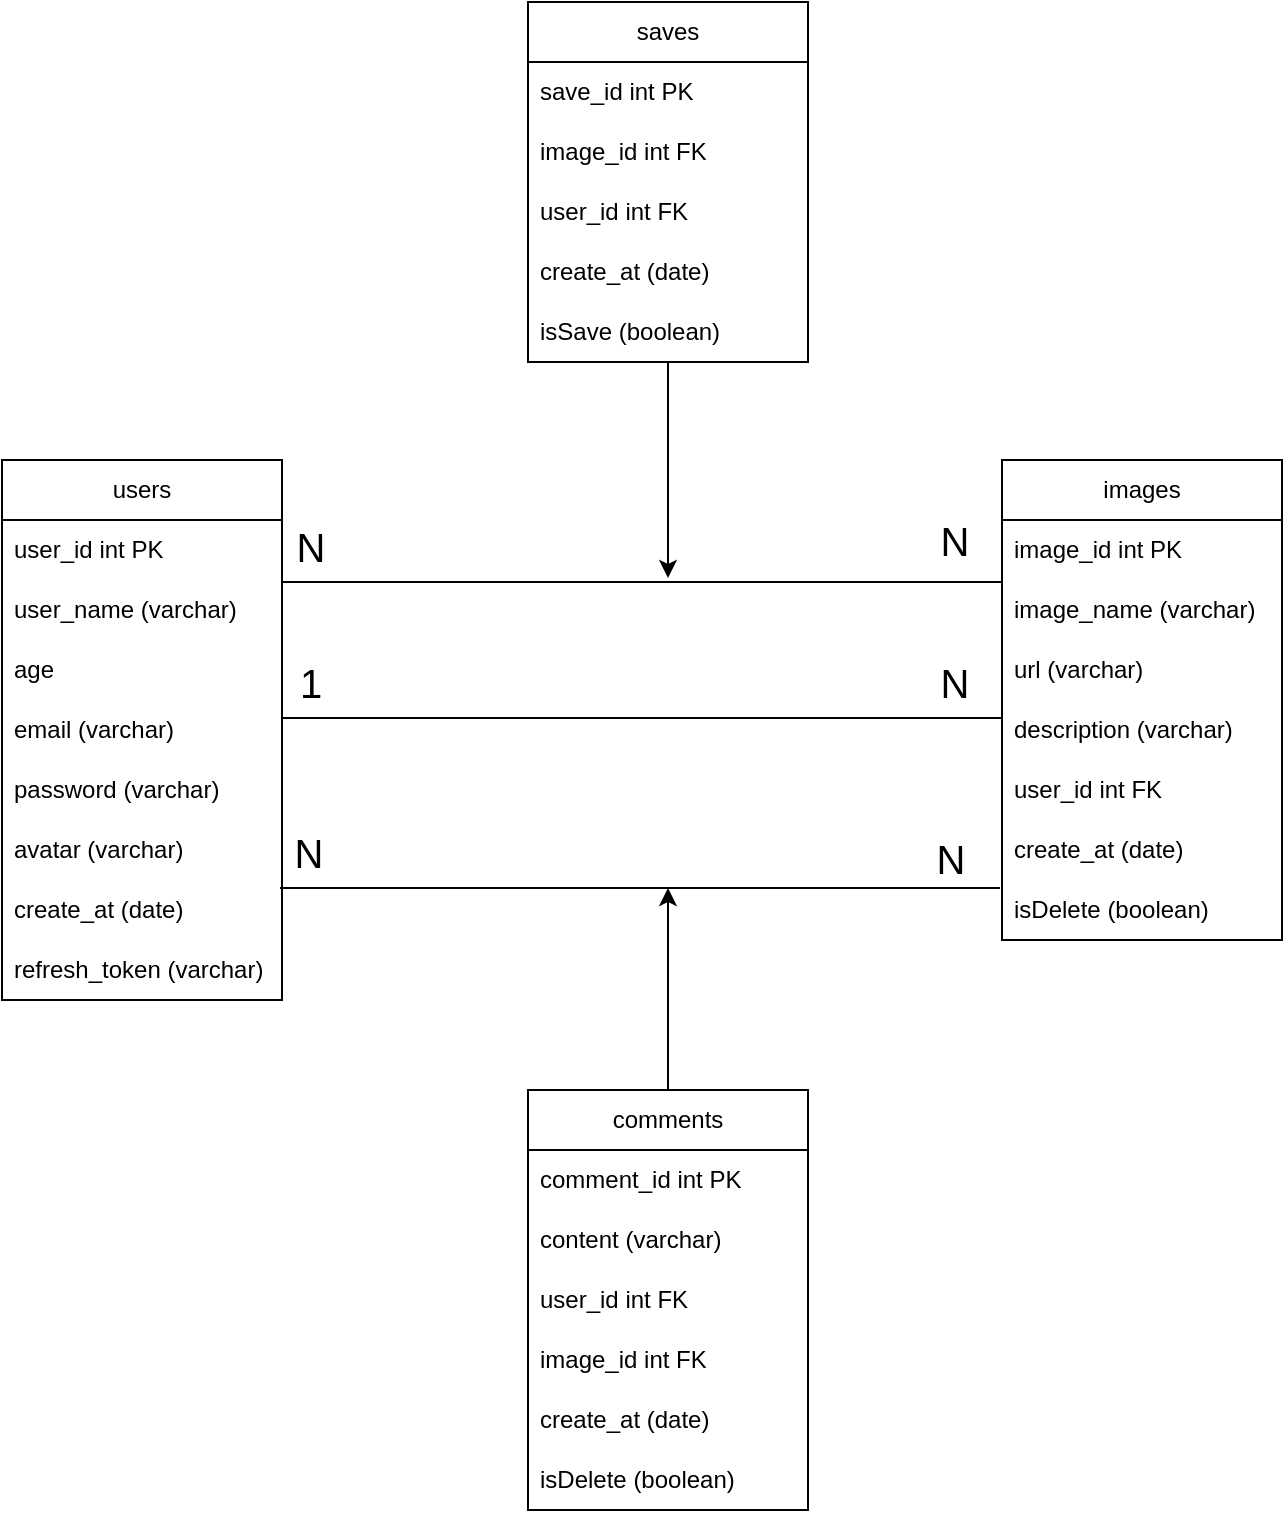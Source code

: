 <mxfile version="23.1.5" type="device">
  <diagram name="Trang-1" id="ywbufYvQSTnHRG4Bkjss">
    <mxGraphModel dx="1500" dy="887" grid="1" gridSize="8" guides="1" tooltips="1" connect="1" arrows="1" fold="1" page="1" pageScale="1" pageWidth="827" pageHeight="1169" math="0" shadow="0">
      <root>
        <mxCell id="0" />
        <mxCell id="1" parent="0" />
        <mxCell id="A-NtmuC91Kbvmn2ThL63-1" value="users" style="swimlane;fontStyle=0;childLayout=stackLayout;horizontal=1;startSize=30;horizontalStack=0;resizeParent=1;resizeParentMax=0;resizeLast=0;collapsible=1;marginBottom=0;whiteSpace=wrap;html=1;" vertex="1" parent="1">
          <mxGeometry x="120" y="245" width="140" height="270" as="geometry">
            <mxRectangle x="110" y="90" width="70" height="30" as="alternateBounds" />
          </mxGeometry>
        </mxCell>
        <mxCell id="A-NtmuC91Kbvmn2ThL63-2" value="user_id int PK" style="text;strokeColor=none;fillColor=none;align=left;verticalAlign=middle;spacingLeft=4;spacingRight=4;overflow=hidden;points=[[0,0.5],[1,0.5]];portConstraint=eastwest;rotatable=0;whiteSpace=wrap;html=1;" vertex="1" parent="A-NtmuC91Kbvmn2ThL63-1">
          <mxGeometry y="30" width="140" height="30" as="geometry" />
        </mxCell>
        <mxCell id="A-NtmuC91Kbvmn2ThL63-3" value="user_name (varchar)" style="text;strokeColor=none;fillColor=none;align=left;verticalAlign=middle;spacingLeft=4;spacingRight=4;overflow=hidden;points=[[0,0.5],[1,0.5]];portConstraint=eastwest;rotatable=0;whiteSpace=wrap;html=1;" vertex="1" parent="A-NtmuC91Kbvmn2ThL63-1">
          <mxGeometry y="60" width="140" height="30" as="geometry" />
        </mxCell>
        <mxCell id="A-NtmuC91Kbvmn2ThL63-4" value="age" style="text;strokeColor=none;fillColor=none;align=left;verticalAlign=middle;spacingLeft=4;spacingRight=4;overflow=hidden;points=[[0,0.5],[1,0.5]];portConstraint=eastwest;rotatable=0;whiteSpace=wrap;html=1;" vertex="1" parent="A-NtmuC91Kbvmn2ThL63-1">
          <mxGeometry y="90" width="140" height="30" as="geometry" />
        </mxCell>
        <mxCell id="A-NtmuC91Kbvmn2ThL63-9" value="email (varchar)" style="text;strokeColor=none;fillColor=none;align=left;verticalAlign=middle;spacingLeft=4;spacingRight=4;overflow=hidden;points=[[0,0.5],[1,0.5]];portConstraint=eastwest;rotatable=0;whiteSpace=wrap;html=1;" vertex="1" parent="A-NtmuC91Kbvmn2ThL63-1">
          <mxGeometry y="120" width="140" height="30" as="geometry" />
        </mxCell>
        <mxCell id="A-NtmuC91Kbvmn2ThL63-10" value="password (varchar)" style="text;strokeColor=none;fillColor=none;align=left;verticalAlign=middle;spacingLeft=4;spacingRight=4;overflow=hidden;points=[[0,0.5],[1,0.5]];portConstraint=eastwest;rotatable=0;whiteSpace=wrap;html=1;" vertex="1" parent="A-NtmuC91Kbvmn2ThL63-1">
          <mxGeometry y="150" width="140" height="30" as="geometry" />
        </mxCell>
        <mxCell id="A-NtmuC91Kbvmn2ThL63-11" value="avatar (varchar)" style="text;strokeColor=none;fillColor=none;align=left;verticalAlign=middle;spacingLeft=4;spacingRight=4;overflow=hidden;points=[[0,0.5],[1,0.5]];portConstraint=eastwest;rotatable=0;whiteSpace=wrap;html=1;" vertex="1" parent="A-NtmuC91Kbvmn2ThL63-1">
          <mxGeometry y="180" width="140" height="30" as="geometry" />
        </mxCell>
        <mxCell id="A-NtmuC91Kbvmn2ThL63-12" value="create_at (date)" style="text;strokeColor=none;fillColor=none;align=left;verticalAlign=middle;spacingLeft=4;spacingRight=4;overflow=hidden;points=[[0,0.5],[1,0.5]];portConstraint=eastwest;rotatable=0;whiteSpace=wrap;html=1;" vertex="1" parent="A-NtmuC91Kbvmn2ThL63-1">
          <mxGeometry y="210" width="140" height="30" as="geometry" />
        </mxCell>
        <mxCell id="A-NtmuC91Kbvmn2ThL63-13" value="refresh_token (varchar)" style="text;strokeColor=none;fillColor=none;align=left;verticalAlign=middle;spacingLeft=4;spacingRight=4;overflow=hidden;points=[[0,0.5],[1,0.5]];portConstraint=eastwest;rotatable=0;whiteSpace=wrap;html=1;" vertex="1" parent="A-NtmuC91Kbvmn2ThL63-1">
          <mxGeometry y="240" width="140" height="30" as="geometry" />
        </mxCell>
        <mxCell id="A-NtmuC91Kbvmn2ThL63-14" value="images" style="swimlane;fontStyle=0;childLayout=stackLayout;horizontal=1;startSize=30;horizontalStack=0;resizeParent=1;resizeParentMax=0;resizeLast=0;collapsible=1;marginBottom=0;whiteSpace=wrap;html=1;" vertex="1" parent="1">
          <mxGeometry x="620" y="245" width="140" height="240" as="geometry">
            <mxRectangle x="110" y="90" width="70" height="30" as="alternateBounds" />
          </mxGeometry>
        </mxCell>
        <mxCell id="A-NtmuC91Kbvmn2ThL63-15" value="image_id int PK" style="text;strokeColor=none;fillColor=none;align=left;verticalAlign=middle;spacingLeft=4;spacingRight=4;overflow=hidden;points=[[0,0.5],[1,0.5]];portConstraint=eastwest;rotatable=0;whiteSpace=wrap;html=1;" vertex="1" parent="A-NtmuC91Kbvmn2ThL63-14">
          <mxGeometry y="30" width="140" height="30" as="geometry" />
        </mxCell>
        <mxCell id="A-NtmuC91Kbvmn2ThL63-16" value="image_name (varchar)" style="text;strokeColor=none;fillColor=none;align=left;verticalAlign=middle;spacingLeft=4;spacingRight=4;overflow=hidden;points=[[0,0.5],[1,0.5]];portConstraint=eastwest;rotatable=0;whiteSpace=wrap;html=1;" vertex="1" parent="A-NtmuC91Kbvmn2ThL63-14">
          <mxGeometry y="60" width="140" height="30" as="geometry" />
        </mxCell>
        <mxCell id="A-NtmuC91Kbvmn2ThL63-17" value="url (varchar)" style="text;strokeColor=none;fillColor=none;align=left;verticalAlign=middle;spacingLeft=4;spacingRight=4;overflow=hidden;points=[[0,0.5],[1,0.5]];portConstraint=eastwest;rotatable=0;whiteSpace=wrap;html=1;" vertex="1" parent="A-NtmuC91Kbvmn2ThL63-14">
          <mxGeometry y="90" width="140" height="30" as="geometry" />
        </mxCell>
        <mxCell id="A-NtmuC91Kbvmn2ThL63-18" value="description (varchar)" style="text;strokeColor=none;fillColor=none;align=left;verticalAlign=middle;spacingLeft=4;spacingRight=4;overflow=hidden;points=[[0,0.5],[1,0.5]];portConstraint=eastwest;rotatable=0;whiteSpace=wrap;html=1;" vertex="1" parent="A-NtmuC91Kbvmn2ThL63-14">
          <mxGeometry y="120" width="140" height="30" as="geometry" />
        </mxCell>
        <mxCell id="A-NtmuC91Kbvmn2ThL63-19" value="user_id int FK" style="text;strokeColor=none;fillColor=none;align=left;verticalAlign=middle;spacingLeft=4;spacingRight=4;overflow=hidden;points=[[0,0.5],[1,0.5]];portConstraint=eastwest;rotatable=0;whiteSpace=wrap;html=1;" vertex="1" parent="A-NtmuC91Kbvmn2ThL63-14">
          <mxGeometry y="150" width="140" height="30" as="geometry" />
        </mxCell>
        <mxCell id="A-NtmuC91Kbvmn2ThL63-21" value="create_at (date)" style="text;strokeColor=none;fillColor=none;align=left;verticalAlign=middle;spacingLeft=4;spacingRight=4;overflow=hidden;points=[[0,0.5],[1,0.5]];portConstraint=eastwest;rotatable=0;whiteSpace=wrap;html=1;" vertex="1" parent="A-NtmuC91Kbvmn2ThL63-14">
          <mxGeometry y="180" width="140" height="30" as="geometry" />
        </mxCell>
        <mxCell id="A-NtmuC91Kbvmn2ThL63-22" value="isDelete (boolean)" style="text;strokeColor=none;fillColor=none;align=left;verticalAlign=middle;spacingLeft=4;spacingRight=4;overflow=hidden;points=[[0,0.5],[1,0.5]];portConstraint=eastwest;rotatable=0;whiteSpace=wrap;html=1;" vertex="1" parent="A-NtmuC91Kbvmn2ThL63-14">
          <mxGeometry y="210" width="140" height="30" as="geometry" />
        </mxCell>
        <mxCell id="A-NtmuC91Kbvmn2ThL63-55" style="edgeStyle=orthogonalEdgeStyle;rounded=0;orthogonalLoop=1;jettySize=auto;html=1;" edge="1" parent="1" source="A-NtmuC91Kbvmn2ThL63-23">
          <mxGeometry relative="1" as="geometry">
            <mxPoint x="453" y="304" as="targetPoint" />
          </mxGeometry>
        </mxCell>
        <mxCell id="A-NtmuC91Kbvmn2ThL63-23" value="saves" style="swimlane;fontStyle=0;childLayout=stackLayout;horizontal=1;startSize=30;horizontalStack=0;resizeParent=1;resizeParentMax=0;resizeLast=0;collapsible=1;marginBottom=0;whiteSpace=wrap;html=1;" vertex="1" parent="1">
          <mxGeometry x="383" y="16" width="140" height="180" as="geometry">
            <mxRectangle x="110" y="90" width="70" height="30" as="alternateBounds" />
          </mxGeometry>
        </mxCell>
        <mxCell id="A-NtmuC91Kbvmn2ThL63-24" value="save_id int PK" style="text;strokeColor=none;fillColor=none;align=left;verticalAlign=middle;spacingLeft=4;spacingRight=4;overflow=hidden;points=[[0,0.5],[1,0.5]];portConstraint=eastwest;rotatable=0;whiteSpace=wrap;html=1;" vertex="1" parent="A-NtmuC91Kbvmn2ThL63-23">
          <mxGeometry y="30" width="140" height="30" as="geometry" />
        </mxCell>
        <mxCell id="A-NtmuC91Kbvmn2ThL63-26" value="image_id int FK" style="text;strokeColor=none;fillColor=none;align=left;verticalAlign=middle;spacingLeft=4;spacingRight=4;overflow=hidden;points=[[0,0.5],[1,0.5]];portConstraint=eastwest;rotatable=0;whiteSpace=wrap;html=1;" vertex="1" parent="A-NtmuC91Kbvmn2ThL63-23">
          <mxGeometry y="60" width="140" height="30" as="geometry" />
        </mxCell>
        <mxCell id="A-NtmuC91Kbvmn2ThL63-28" value="user_id int FK" style="text;strokeColor=none;fillColor=none;align=left;verticalAlign=middle;spacingLeft=4;spacingRight=4;overflow=hidden;points=[[0,0.5],[1,0.5]];portConstraint=eastwest;rotatable=0;whiteSpace=wrap;html=1;" vertex="1" parent="A-NtmuC91Kbvmn2ThL63-23">
          <mxGeometry y="90" width="140" height="30" as="geometry" />
        </mxCell>
        <mxCell id="A-NtmuC91Kbvmn2ThL63-29" value="create_at (date)" style="text;strokeColor=none;fillColor=none;align=left;verticalAlign=middle;spacingLeft=4;spacingRight=4;overflow=hidden;points=[[0,0.5],[1,0.5]];portConstraint=eastwest;rotatable=0;whiteSpace=wrap;html=1;" vertex="1" parent="A-NtmuC91Kbvmn2ThL63-23">
          <mxGeometry y="120" width="140" height="30" as="geometry" />
        </mxCell>
        <mxCell id="A-NtmuC91Kbvmn2ThL63-30" value="isSave (boolean)" style="text;strokeColor=none;fillColor=none;align=left;verticalAlign=middle;spacingLeft=4;spacingRight=4;overflow=hidden;points=[[0,0.5],[1,0.5]];portConstraint=eastwest;rotatable=0;whiteSpace=wrap;html=1;" vertex="1" parent="A-NtmuC91Kbvmn2ThL63-23">
          <mxGeometry y="150" width="140" height="30" as="geometry" />
        </mxCell>
        <mxCell id="A-NtmuC91Kbvmn2ThL63-56" style="edgeStyle=orthogonalEdgeStyle;rounded=0;orthogonalLoop=1;jettySize=auto;html=1;exitX=0.5;exitY=0;exitDx=0;exitDy=0;" edge="1" parent="1" source="A-NtmuC91Kbvmn2ThL63-31">
          <mxGeometry relative="1" as="geometry">
            <mxPoint x="453" y="459" as="targetPoint" />
            <mxPoint x="453" y="555" as="sourcePoint" />
          </mxGeometry>
        </mxCell>
        <mxCell id="A-NtmuC91Kbvmn2ThL63-31" value="comments" style="swimlane;fontStyle=0;childLayout=stackLayout;horizontal=1;startSize=30;horizontalStack=0;resizeParent=1;resizeParentMax=0;resizeLast=0;collapsible=1;marginBottom=0;whiteSpace=wrap;html=1;" vertex="1" parent="1">
          <mxGeometry x="383" y="560" width="140" height="210" as="geometry">
            <mxRectangle x="110" y="90" width="70" height="30" as="alternateBounds" />
          </mxGeometry>
        </mxCell>
        <mxCell id="A-NtmuC91Kbvmn2ThL63-32" value="comment_id int PK" style="text;strokeColor=none;fillColor=none;align=left;verticalAlign=middle;spacingLeft=4;spacingRight=4;overflow=hidden;points=[[0,0.5],[1,0.5]];portConstraint=eastwest;rotatable=0;whiteSpace=wrap;html=1;" vertex="1" parent="A-NtmuC91Kbvmn2ThL63-31">
          <mxGeometry y="30" width="140" height="30" as="geometry" />
        </mxCell>
        <mxCell id="A-NtmuC91Kbvmn2ThL63-33" value="content (varchar)" style="text;strokeColor=none;fillColor=none;align=left;verticalAlign=middle;spacingLeft=4;spacingRight=4;overflow=hidden;points=[[0,0.5],[1,0.5]];portConstraint=eastwest;rotatable=0;whiteSpace=wrap;html=1;" vertex="1" parent="A-NtmuC91Kbvmn2ThL63-31">
          <mxGeometry y="60" width="140" height="30" as="geometry" />
        </mxCell>
        <mxCell id="A-NtmuC91Kbvmn2ThL63-36" value="user_id int FK" style="text;strokeColor=none;fillColor=none;align=left;verticalAlign=middle;spacingLeft=4;spacingRight=4;overflow=hidden;points=[[0,0.5],[1,0.5]];portConstraint=eastwest;rotatable=0;whiteSpace=wrap;html=1;" vertex="1" parent="A-NtmuC91Kbvmn2ThL63-31">
          <mxGeometry y="90" width="140" height="30" as="geometry" />
        </mxCell>
        <mxCell id="A-NtmuC91Kbvmn2ThL63-39" value="image_id int FK" style="text;strokeColor=none;fillColor=none;align=left;verticalAlign=middle;spacingLeft=4;spacingRight=4;overflow=hidden;points=[[0,0.5],[1,0.5]];portConstraint=eastwest;rotatable=0;whiteSpace=wrap;html=1;" vertex="1" parent="A-NtmuC91Kbvmn2ThL63-31">
          <mxGeometry y="120" width="140" height="30" as="geometry" />
        </mxCell>
        <mxCell id="A-NtmuC91Kbvmn2ThL63-37" value="create_at (date)" style="text;strokeColor=none;fillColor=none;align=left;verticalAlign=middle;spacingLeft=4;spacingRight=4;overflow=hidden;points=[[0,0.5],[1,0.5]];portConstraint=eastwest;rotatable=0;whiteSpace=wrap;html=1;" vertex="1" parent="A-NtmuC91Kbvmn2ThL63-31">
          <mxGeometry y="150" width="140" height="30" as="geometry" />
        </mxCell>
        <mxCell id="A-NtmuC91Kbvmn2ThL63-38" value="isDelete (boolean)" style="text;strokeColor=none;fillColor=none;align=left;verticalAlign=middle;spacingLeft=4;spacingRight=4;overflow=hidden;points=[[0,0.5],[1,0.5]];portConstraint=eastwest;rotatable=0;whiteSpace=wrap;html=1;" vertex="1" parent="A-NtmuC91Kbvmn2ThL63-31">
          <mxGeometry y="180" width="140" height="30" as="geometry" />
        </mxCell>
        <mxCell id="A-NtmuC91Kbvmn2ThL63-42" value="" style="endArrow=none;html=1;rounded=0;exitX=1;exitY=0.5;exitDx=0;exitDy=0;entryX=0;entryY=0.5;entryDx=0;entryDy=0;" edge="1" parent="1">
          <mxGeometry width="50" height="50" relative="1" as="geometry">
            <mxPoint x="260" y="374" as="sourcePoint" />
            <mxPoint x="620" y="374" as="targetPoint" />
          </mxGeometry>
        </mxCell>
        <mxCell id="A-NtmuC91Kbvmn2ThL63-43" value="1" style="edgeLabel;html=1;align=center;verticalAlign=middle;resizable=0;points=[];fontSize=20;" vertex="1" connectable="0" parent="A-NtmuC91Kbvmn2ThL63-42">
          <mxGeometry x="-0.922" y="18" relative="1" as="geometry">
            <mxPoint as="offset" />
          </mxGeometry>
        </mxCell>
        <mxCell id="A-NtmuC91Kbvmn2ThL63-50" value="N" style="edgeLabel;html=1;align=center;verticalAlign=middle;resizable=0;points=[];fontSize=20;" vertex="1" connectable="0" parent="A-NtmuC91Kbvmn2ThL63-42">
          <mxGeometry x="0.864" y="18" relative="1" as="geometry">
            <mxPoint as="offset" />
          </mxGeometry>
        </mxCell>
        <mxCell id="A-NtmuC91Kbvmn2ThL63-45" value="" style="endArrow=none;html=1;rounded=0;exitX=1;exitY=0.5;exitDx=0;exitDy=0;entryX=0;entryY=0.5;entryDx=0;entryDy=0;" edge="1" parent="1">
          <mxGeometry width="50" height="50" relative="1" as="geometry">
            <mxPoint x="260" y="306" as="sourcePoint" />
            <mxPoint x="620" y="306" as="targetPoint" />
          </mxGeometry>
        </mxCell>
        <mxCell id="A-NtmuC91Kbvmn2ThL63-46" value="N" style="edgeLabel;html=1;align=center;verticalAlign=middle;resizable=0;points=[];fontSize=20;" vertex="1" connectable="0" parent="A-NtmuC91Kbvmn2ThL63-45">
          <mxGeometry x="-0.922" y="18" relative="1" as="geometry">
            <mxPoint as="offset" />
          </mxGeometry>
        </mxCell>
        <mxCell id="A-NtmuC91Kbvmn2ThL63-47" value="" style="endArrow=none;html=1;rounded=0;exitX=1;exitY=0.5;exitDx=0;exitDy=0;entryX=0;entryY=0.5;entryDx=0;entryDy=0;" edge="1" parent="1">
          <mxGeometry width="50" height="50" relative="1" as="geometry">
            <mxPoint x="259" y="459" as="sourcePoint" />
            <mxPoint x="619" y="459" as="targetPoint" />
          </mxGeometry>
        </mxCell>
        <mxCell id="A-NtmuC91Kbvmn2ThL63-48" value="N" style="edgeLabel;html=1;align=center;verticalAlign=middle;resizable=0;points=[];fontSize=20;" vertex="1" connectable="0" parent="A-NtmuC91Kbvmn2ThL63-47">
          <mxGeometry x="-0.922" y="18" relative="1" as="geometry">
            <mxPoint as="offset" />
          </mxGeometry>
        </mxCell>
        <mxCell id="A-NtmuC91Kbvmn2ThL63-49" value="N" style="text;html=1;align=center;verticalAlign=middle;resizable=0;points=[];autosize=1;strokeColor=none;fillColor=none;fontSize=20;" vertex="1" parent="1">
          <mxGeometry x="580" y="261" width="32" height="48" as="geometry" />
        </mxCell>
        <mxCell id="A-NtmuC91Kbvmn2ThL63-51" value="N" style="text;html=1;align=center;verticalAlign=middle;resizable=0;points=[];autosize=1;strokeColor=none;fillColor=none;fontSize=20;" vertex="1" parent="1">
          <mxGeometry x="578" y="420" width="32" height="48" as="geometry" />
        </mxCell>
      </root>
    </mxGraphModel>
  </diagram>
</mxfile>
